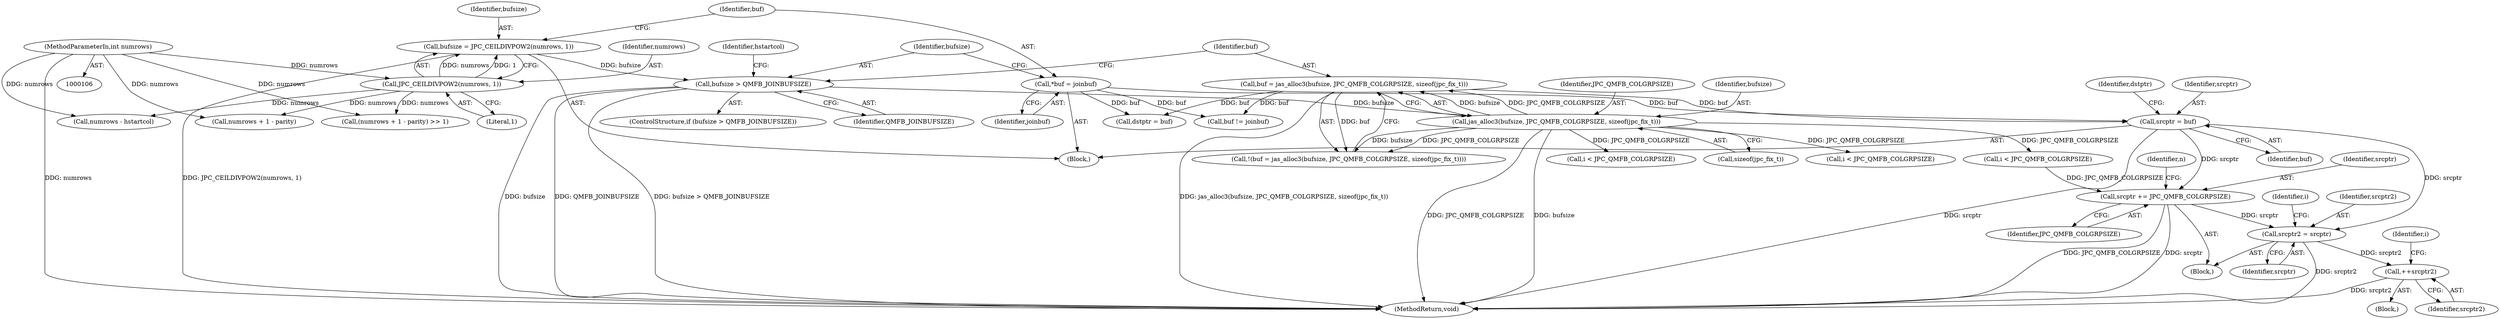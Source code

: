 digraph "1_jasper_4a59cfaf9ab3d48fca4a15c0d2674bf7138e3d1a@pointer" {
"1000266" [label="(Call,srcptr = buf)"];
"1000120" [label="(Call,*buf = joinbuf)"];
"1000137" [label="(Call,buf = jas_alloc3(bufsize, JPC_QMFB_COLGRPSIZE, sizeof(jpc_fix_t)))"];
"1000139" [label="(Call,jas_alloc3(bufsize, JPC_QMFB_COLGRPSIZE, sizeof(jpc_fix_t)))"];
"1000131" [label="(Call,bufsize > QMFB_JOINBUFSIZE)"];
"1000113" [label="(Call,bufsize = JPC_CEILDIVPOW2(numrows, 1))"];
"1000115" [label="(Call,JPC_CEILDIVPOW2(numrows, 1))"];
"1000108" [label="(MethodParameterIn,int numrows)"];
"1000289" [label="(Call,srcptr2 = srcptr)"];
"1000309" [label="(Call,++srcptr2)"];
"1000316" [label="(Call,srcptr += JPC_QMFB_COLGRPSIZE)"];
"1000285" [label="(Block,)"];
"1000139" [label="(Call,jas_alloc3(bufsize, JPC_QMFB_COLGRPSIZE, sizeof(jpc_fix_t)))"];
"1000326" [label="(MethodReturn,void)"];
"1000224" [label="(Call,numrows - hstartcol)"];
"1000243" [label="(Call,i < JPC_QMFB_COLGRPSIZE)"];
"1000316" [label="(Call,srcptr += JPC_QMFB_COLGRPSIZE)"];
"1000122" [label="(Identifier,joinbuf)"];
"1000267" [label="(Identifier,srcptr)"];
"1000294" [label="(Identifier,i)"];
"1000137" [label="(Call,buf = jas_alloc3(bufsize, JPC_QMFB_COLGRPSIZE, sizeof(jpc_fix_t)))"];
"1000130" [label="(ControlStructure,if (bufsize > QMFB_JOINBUFSIZE))"];
"1000270" [label="(Identifier,dstptr)"];
"1000291" [label="(Identifier,srcptr)"];
"1000301" [label="(Block,)"];
"1000111" [label="(Block,)"];
"1000141" [label="(Identifier,JPC_QMFB_COLGRPSIZE)"];
"1000117" [label="(Literal,1)"];
"1000140" [label="(Identifier,bufsize)"];
"1000113" [label="(Call,bufsize = JPC_CEILDIVPOW2(numrows, 1))"];
"1000120" [label="(Call,*buf = joinbuf)"];
"1000142" [label="(Call,sizeof(jpc_fix_t))"];
"1000164" [label="(Call,dstptr = buf)"];
"1000290" [label="(Identifier,srcptr2)"];
"1000136" [label="(Call,!(buf = jas_alloc3(bufsize, JPC_QMFB_COLGRPSIZE, sizeof(jpc_fix_t))))"];
"1000138" [label="(Identifier,buf)"];
"1000147" [label="(Identifier,hstartcol)"];
"1000108" [label="(MethodParameterIn,int numrows)"];
"1000289" [label="(Call,srcptr2 = srcptr)"];
"1000148" [label="(Call,(numrows + 1 - parity) >> 1)"];
"1000309" [label="(Call,++srcptr2)"];
"1000320" [label="(Call,buf != joinbuf)"];
"1000183" [label="(Call,i < JPC_QMFB_COLGRPSIZE)"];
"1000300" [label="(Identifier,i)"];
"1000133" [label="(Identifier,QMFB_JOINBUFSIZE)"];
"1000266" [label="(Call,srcptr = buf)"];
"1000131" [label="(Call,bufsize > QMFB_JOINBUFSIZE)"];
"1000310" [label="(Identifier,srcptr2)"];
"1000149" [label="(Call,numrows + 1 - parity)"];
"1000116" [label="(Identifier,numrows)"];
"1000115" [label="(Call,JPC_CEILDIVPOW2(numrows, 1))"];
"1000268" [label="(Identifier,buf)"];
"1000283" [label="(Identifier,n)"];
"1000132" [label="(Identifier,bufsize)"];
"1000114" [label="(Identifier,bufsize)"];
"1000317" [label="(Identifier,srcptr)"];
"1000121" [label="(Identifier,buf)"];
"1000318" [label="(Identifier,JPC_QMFB_COLGRPSIZE)"];
"1000296" [label="(Call,i < JPC_QMFB_COLGRPSIZE)"];
"1000266" -> "1000111"  [label="AST: "];
"1000266" -> "1000268"  [label="CFG: "];
"1000267" -> "1000266"  [label="AST: "];
"1000268" -> "1000266"  [label="AST: "];
"1000270" -> "1000266"  [label="CFG: "];
"1000266" -> "1000326"  [label="DDG: srcptr"];
"1000120" -> "1000266"  [label="DDG: buf"];
"1000137" -> "1000266"  [label="DDG: buf"];
"1000266" -> "1000289"  [label="DDG: srcptr"];
"1000266" -> "1000316"  [label="DDG: srcptr"];
"1000120" -> "1000111"  [label="AST: "];
"1000120" -> "1000122"  [label="CFG: "];
"1000121" -> "1000120"  [label="AST: "];
"1000122" -> "1000120"  [label="AST: "];
"1000132" -> "1000120"  [label="CFG: "];
"1000120" -> "1000164"  [label="DDG: buf"];
"1000120" -> "1000320"  [label="DDG: buf"];
"1000137" -> "1000136"  [label="AST: "];
"1000137" -> "1000139"  [label="CFG: "];
"1000138" -> "1000137"  [label="AST: "];
"1000139" -> "1000137"  [label="AST: "];
"1000136" -> "1000137"  [label="CFG: "];
"1000137" -> "1000326"  [label="DDG: jas_alloc3(bufsize, JPC_QMFB_COLGRPSIZE, sizeof(jpc_fix_t))"];
"1000137" -> "1000136"  [label="DDG: buf"];
"1000139" -> "1000137"  [label="DDG: bufsize"];
"1000139" -> "1000137"  [label="DDG: JPC_QMFB_COLGRPSIZE"];
"1000137" -> "1000164"  [label="DDG: buf"];
"1000137" -> "1000320"  [label="DDG: buf"];
"1000139" -> "1000142"  [label="CFG: "];
"1000140" -> "1000139"  [label="AST: "];
"1000141" -> "1000139"  [label="AST: "];
"1000142" -> "1000139"  [label="AST: "];
"1000139" -> "1000326"  [label="DDG: JPC_QMFB_COLGRPSIZE"];
"1000139" -> "1000326"  [label="DDG: bufsize"];
"1000139" -> "1000136"  [label="DDG: bufsize"];
"1000139" -> "1000136"  [label="DDG: JPC_QMFB_COLGRPSIZE"];
"1000131" -> "1000139"  [label="DDG: bufsize"];
"1000139" -> "1000183"  [label="DDG: JPC_QMFB_COLGRPSIZE"];
"1000139" -> "1000243"  [label="DDG: JPC_QMFB_COLGRPSIZE"];
"1000139" -> "1000296"  [label="DDG: JPC_QMFB_COLGRPSIZE"];
"1000131" -> "1000130"  [label="AST: "];
"1000131" -> "1000133"  [label="CFG: "];
"1000132" -> "1000131"  [label="AST: "];
"1000133" -> "1000131"  [label="AST: "];
"1000138" -> "1000131"  [label="CFG: "];
"1000147" -> "1000131"  [label="CFG: "];
"1000131" -> "1000326"  [label="DDG: bufsize"];
"1000131" -> "1000326"  [label="DDG: QMFB_JOINBUFSIZE"];
"1000131" -> "1000326"  [label="DDG: bufsize > QMFB_JOINBUFSIZE"];
"1000113" -> "1000131"  [label="DDG: bufsize"];
"1000113" -> "1000111"  [label="AST: "];
"1000113" -> "1000115"  [label="CFG: "];
"1000114" -> "1000113"  [label="AST: "];
"1000115" -> "1000113"  [label="AST: "];
"1000121" -> "1000113"  [label="CFG: "];
"1000113" -> "1000326"  [label="DDG: JPC_CEILDIVPOW2(numrows, 1)"];
"1000115" -> "1000113"  [label="DDG: numrows"];
"1000115" -> "1000113"  [label="DDG: 1"];
"1000115" -> "1000117"  [label="CFG: "];
"1000116" -> "1000115"  [label="AST: "];
"1000117" -> "1000115"  [label="AST: "];
"1000108" -> "1000115"  [label="DDG: numrows"];
"1000115" -> "1000148"  [label="DDG: numrows"];
"1000115" -> "1000149"  [label="DDG: numrows"];
"1000115" -> "1000224"  [label="DDG: numrows"];
"1000108" -> "1000106"  [label="AST: "];
"1000108" -> "1000326"  [label="DDG: numrows"];
"1000108" -> "1000148"  [label="DDG: numrows"];
"1000108" -> "1000149"  [label="DDG: numrows"];
"1000108" -> "1000224"  [label="DDG: numrows"];
"1000289" -> "1000285"  [label="AST: "];
"1000289" -> "1000291"  [label="CFG: "];
"1000290" -> "1000289"  [label="AST: "];
"1000291" -> "1000289"  [label="AST: "];
"1000294" -> "1000289"  [label="CFG: "];
"1000289" -> "1000326"  [label="DDG: srcptr2"];
"1000316" -> "1000289"  [label="DDG: srcptr"];
"1000289" -> "1000309"  [label="DDG: srcptr2"];
"1000309" -> "1000301"  [label="AST: "];
"1000309" -> "1000310"  [label="CFG: "];
"1000310" -> "1000309"  [label="AST: "];
"1000300" -> "1000309"  [label="CFG: "];
"1000309" -> "1000326"  [label="DDG: srcptr2"];
"1000316" -> "1000285"  [label="AST: "];
"1000316" -> "1000318"  [label="CFG: "];
"1000317" -> "1000316"  [label="AST: "];
"1000318" -> "1000316"  [label="AST: "];
"1000283" -> "1000316"  [label="CFG: "];
"1000316" -> "1000326"  [label="DDG: JPC_QMFB_COLGRPSIZE"];
"1000316" -> "1000326"  [label="DDG: srcptr"];
"1000296" -> "1000316"  [label="DDG: JPC_QMFB_COLGRPSIZE"];
}
